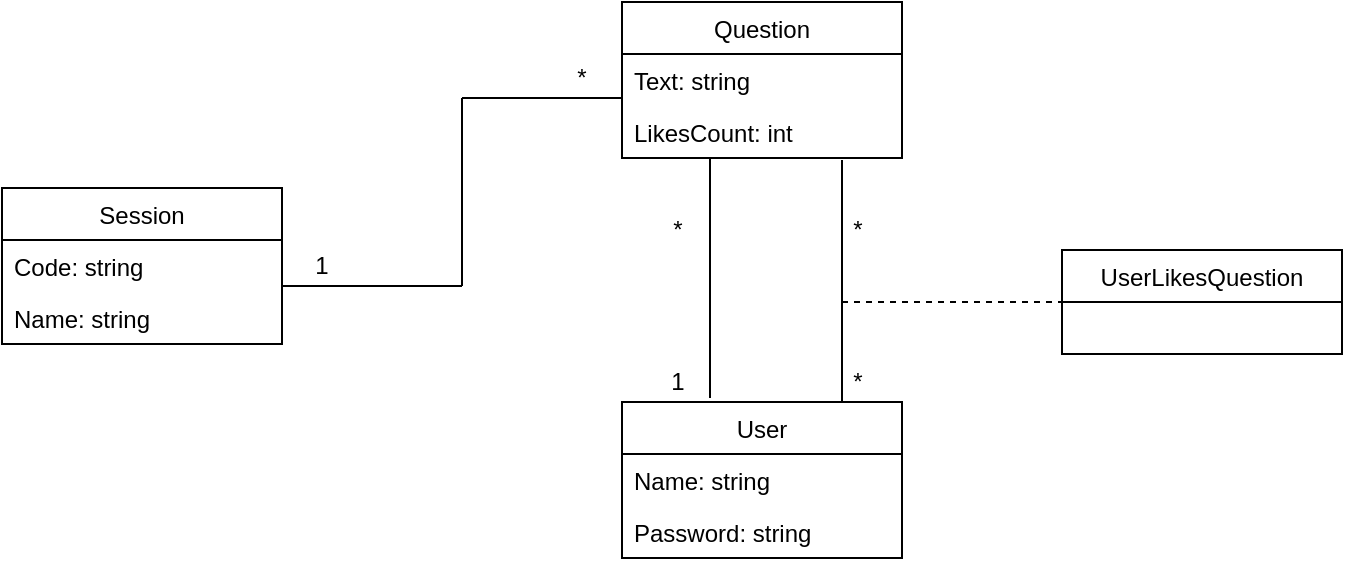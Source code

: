 <mxfile version="12.3.3" type="device" pages="1"><diagram id="upoEKEg_jeNU2bWUxIdp" name="Page-1"><mxGraphModel dx="854" dy="419" grid="1" gridSize="10" guides="1" tooltips="1" connect="1" arrows="1" fold="1" page="1" pageScale="1" pageWidth="850" pageHeight="1100" background="#ffffff" math="0" shadow="0"><root><mxCell id="0"/><mxCell id="1" parent="0"/><mxCell id="xtnvCC8NsFsMapVEbz4Y-1" value="Session" style="swimlane;fontStyle=0;childLayout=stackLayout;horizontal=1;startSize=26;fillColor=none;horizontalStack=0;resizeParent=1;resizeParentMax=0;resizeLast=0;collapsible=1;marginBottom=0;" parent="1" vertex="1"><mxGeometry x="100" y="123" width="140" height="78" as="geometry"/></mxCell><mxCell id="xtnvCC8NsFsMapVEbz4Y-2" value="Code: string" style="text;strokeColor=none;fillColor=none;align=left;verticalAlign=top;spacingLeft=4;spacingRight=4;overflow=hidden;rotatable=0;points=[[0,0.5],[1,0.5]];portConstraint=eastwest;" parent="xtnvCC8NsFsMapVEbz4Y-1" vertex="1"><mxGeometry y="26" width="140" height="26" as="geometry"/></mxCell><mxCell id="xtnvCC8NsFsMapVEbz4Y-32" value="Name: string" style="text;strokeColor=none;fillColor=none;align=left;verticalAlign=top;spacingLeft=4;spacingRight=4;overflow=hidden;rotatable=0;points=[[0,0.5],[1,0.5]];portConstraint=eastwest;" parent="xtnvCC8NsFsMapVEbz4Y-1" vertex="1"><mxGeometry y="52" width="140" height="26" as="geometry"/></mxCell><mxCell id="xtnvCC8NsFsMapVEbz4Y-5" value="Question" style="swimlane;fontStyle=0;childLayout=stackLayout;horizontal=1;startSize=26;fillColor=none;horizontalStack=0;resizeParent=1;resizeParentMax=0;resizeLast=0;collapsible=1;marginBottom=0;" parent="1" vertex="1"><mxGeometry x="410" y="30" width="140" height="78" as="geometry"><mxRectangle x="410" y="50" width="80" height="26" as="alternateBounds"/></mxGeometry></mxCell><mxCell id="xtnvCC8NsFsMapVEbz4Y-6" value="Text: string" style="text;strokeColor=none;fillColor=none;align=left;verticalAlign=top;spacingLeft=4;spacingRight=4;overflow=hidden;rotatable=0;points=[[0,0.5],[1,0.5]];portConstraint=eastwest;" parent="xtnvCC8NsFsMapVEbz4Y-5" vertex="1"><mxGeometry y="26" width="140" height="26" as="geometry"/></mxCell><mxCell id="xtnvCC8NsFsMapVEbz4Y-7" value="LikesCount: int" style="text;strokeColor=none;fillColor=none;align=left;verticalAlign=top;spacingLeft=4;spacingRight=4;overflow=hidden;rotatable=0;points=[[0,0.5],[1,0.5]];portConstraint=eastwest;" parent="xtnvCC8NsFsMapVEbz4Y-5" vertex="1"><mxGeometry y="52" width="140" height="26" as="geometry"/></mxCell><mxCell id="xtnvCC8NsFsMapVEbz4Y-9" value="User" style="swimlane;fontStyle=0;childLayout=stackLayout;horizontal=1;startSize=26;fillColor=none;horizontalStack=0;resizeParent=1;resizeParentMax=0;resizeLast=0;collapsible=1;marginBottom=0;" parent="1" vertex="1"><mxGeometry x="410" y="230" width="140" height="78" as="geometry"/></mxCell><mxCell id="xtnvCC8NsFsMapVEbz4Y-10" value="Name: string" style="text;strokeColor=none;fillColor=none;align=left;verticalAlign=top;spacingLeft=4;spacingRight=4;overflow=hidden;rotatable=0;points=[[0,0.5],[1,0.5]];portConstraint=eastwest;" parent="xtnvCC8NsFsMapVEbz4Y-9" vertex="1"><mxGeometry y="26" width="140" height="26" as="geometry"/></mxCell><mxCell id="xtnvCC8NsFsMapVEbz4Y-12" value="Password: string" style="text;strokeColor=none;fillColor=none;align=left;verticalAlign=top;spacingLeft=4;spacingRight=4;overflow=hidden;rotatable=0;points=[[0,0.5],[1,0.5]];portConstraint=eastwest;" parent="xtnvCC8NsFsMapVEbz4Y-9" vertex="1"><mxGeometry y="52" width="140" height="26" as="geometry"/></mxCell><mxCell id="xtnvCC8NsFsMapVEbz4Y-21" value="" style="line;strokeWidth=1;fillColor=none;align=left;verticalAlign=middle;spacingTop=-1;spacingLeft=3;spacingRight=3;rotatable=0;labelPosition=right;points=[];portConstraint=eastwest;" parent="1" vertex="1"><mxGeometry x="330" y="74" width="80" height="8" as="geometry"/></mxCell><mxCell id="xtnvCC8NsFsMapVEbz4Y-23" value="" style="line;strokeWidth=1;fillColor=none;align=left;verticalAlign=middle;spacingTop=-1;spacingLeft=3;spacingRight=3;rotatable=0;labelPosition=right;points=[];portConstraint=eastwest;" parent="1" vertex="1"><mxGeometry x="240" y="168" width="90" height="8" as="geometry"/></mxCell><mxCell id="xtnvCC8NsFsMapVEbz4Y-24" value="" style="line;strokeWidth=1;fillColor=none;align=left;verticalAlign=middle;spacingTop=-1;spacingLeft=3;spacingRight=3;rotatable=0;labelPosition=right;points=[];portConstraint=eastwest;direction=south;" parent="1" vertex="1"><mxGeometry x="326" y="78" width="8" height="94" as="geometry"/></mxCell><mxCell id="xtnvCC8NsFsMapVEbz4Y-25" value="" style="line;strokeWidth=1;fillColor=none;align=left;verticalAlign=middle;spacingTop=-1;spacingLeft=3;spacingRight=3;rotatable=0;labelPosition=right;points=[];portConstraint=eastwest;direction=south;" parent="1" vertex="1"><mxGeometry x="450" y="108" width="8" height="120" as="geometry"/></mxCell><mxCell id="xtnvCC8NsFsMapVEbz4Y-26" value="1" style="text;html=1;strokeColor=none;fillColor=none;align=center;verticalAlign=middle;whiteSpace=wrap;rounded=0;" parent="1" vertex="1"><mxGeometry x="240" y="152" width="40" height="20" as="geometry"/></mxCell><mxCell id="xtnvCC8NsFsMapVEbz4Y-28" value="1" style="text;html=1;strokeColor=none;fillColor=none;align=center;verticalAlign=middle;whiteSpace=wrap;rounded=0;" parent="1" vertex="1"><mxGeometry x="418" y="210" width="40" height="20" as="geometry"/></mxCell><mxCell id="xtnvCC8NsFsMapVEbz4Y-29" value="*" style="text;html=1;strokeColor=none;fillColor=none;align=center;verticalAlign=middle;whiteSpace=wrap;rounded=0;" parent="1" vertex="1"><mxGeometry x="370" y="58" width="40" height="20" as="geometry"/></mxCell><mxCell id="xtnvCC8NsFsMapVEbz4Y-30" value="*" style="text;html=1;strokeColor=none;fillColor=none;align=center;verticalAlign=middle;whiteSpace=wrap;rounded=0;" parent="1" vertex="1"><mxGeometry x="418" y="134" width="40" height="20" as="geometry"/></mxCell><mxCell id="4n6lmt14Q3GMIN884q7q-3" value="UserLikesQuestion" style="swimlane;fontStyle=0;childLayout=stackLayout;horizontal=1;startSize=26;fillColor=none;horizontalStack=0;resizeParent=1;resizeParentMax=0;resizeLast=0;collapsible=1;marginBottom=0;" vertex="1" parent="1"><mxGeometry x="630" y="154" width="140" height="52" as="geometry"/></mxCell><mxCell id="4n6lmt14Q3GMIN884q7q-10" value="" style="endArrow=none;html=1;" edge="1" parent="1"><mxGeometry width="50" height="50" relative="1" as="geometry"><mxPoint x="520" y="230" as="sourcePoint"/><mxPoint x="520" y="109" as="targetPoint"/></mxGeometry></mxCell><mxCell id="4n6lmt14Q3GMIN884q7q-11" value="" style="endArrow=none;dashed=1;html=1;entryX=0;entryY=0.5;entryDx=0;entryDy=0;" edge="1" parent="1" target="4n6lmt14Q3GMIN884q7q-3"><mxGeometry width="50" height="50" relative="1" as="geometry"><mxPoint x="520" y="180" as="sourcePoint"/><mxPoint x="569" y="132" as="targetPoint"/></mxGeometry></mxCell><mxCell id="4n6lmt14Q3GMIN884q7q-13" value="*" style="text;html=1;strokeColor=none;fillColor=none;align=center;verticalAlign=middle;whiteSpace=wrap;rounded=0;" vertex="1" parent="1"><mxGeometry x="508" y="134" width="40" height="20" as="geometry"/></mxCell><mxCell id="4n6lmt14Q3GMIN884q7q-14" value="*" style="text;html=1;strokeColor=none;fillColor=none;align=center;verticalAlign=middle;whiteSpace=wrap;rounded=0;" vertex="1" parent="1"><mxGeometry x="458" y="210" width="140" height="20" as="geometry"/></mxCell></root></mxGraphModel></diagram></mxfile>